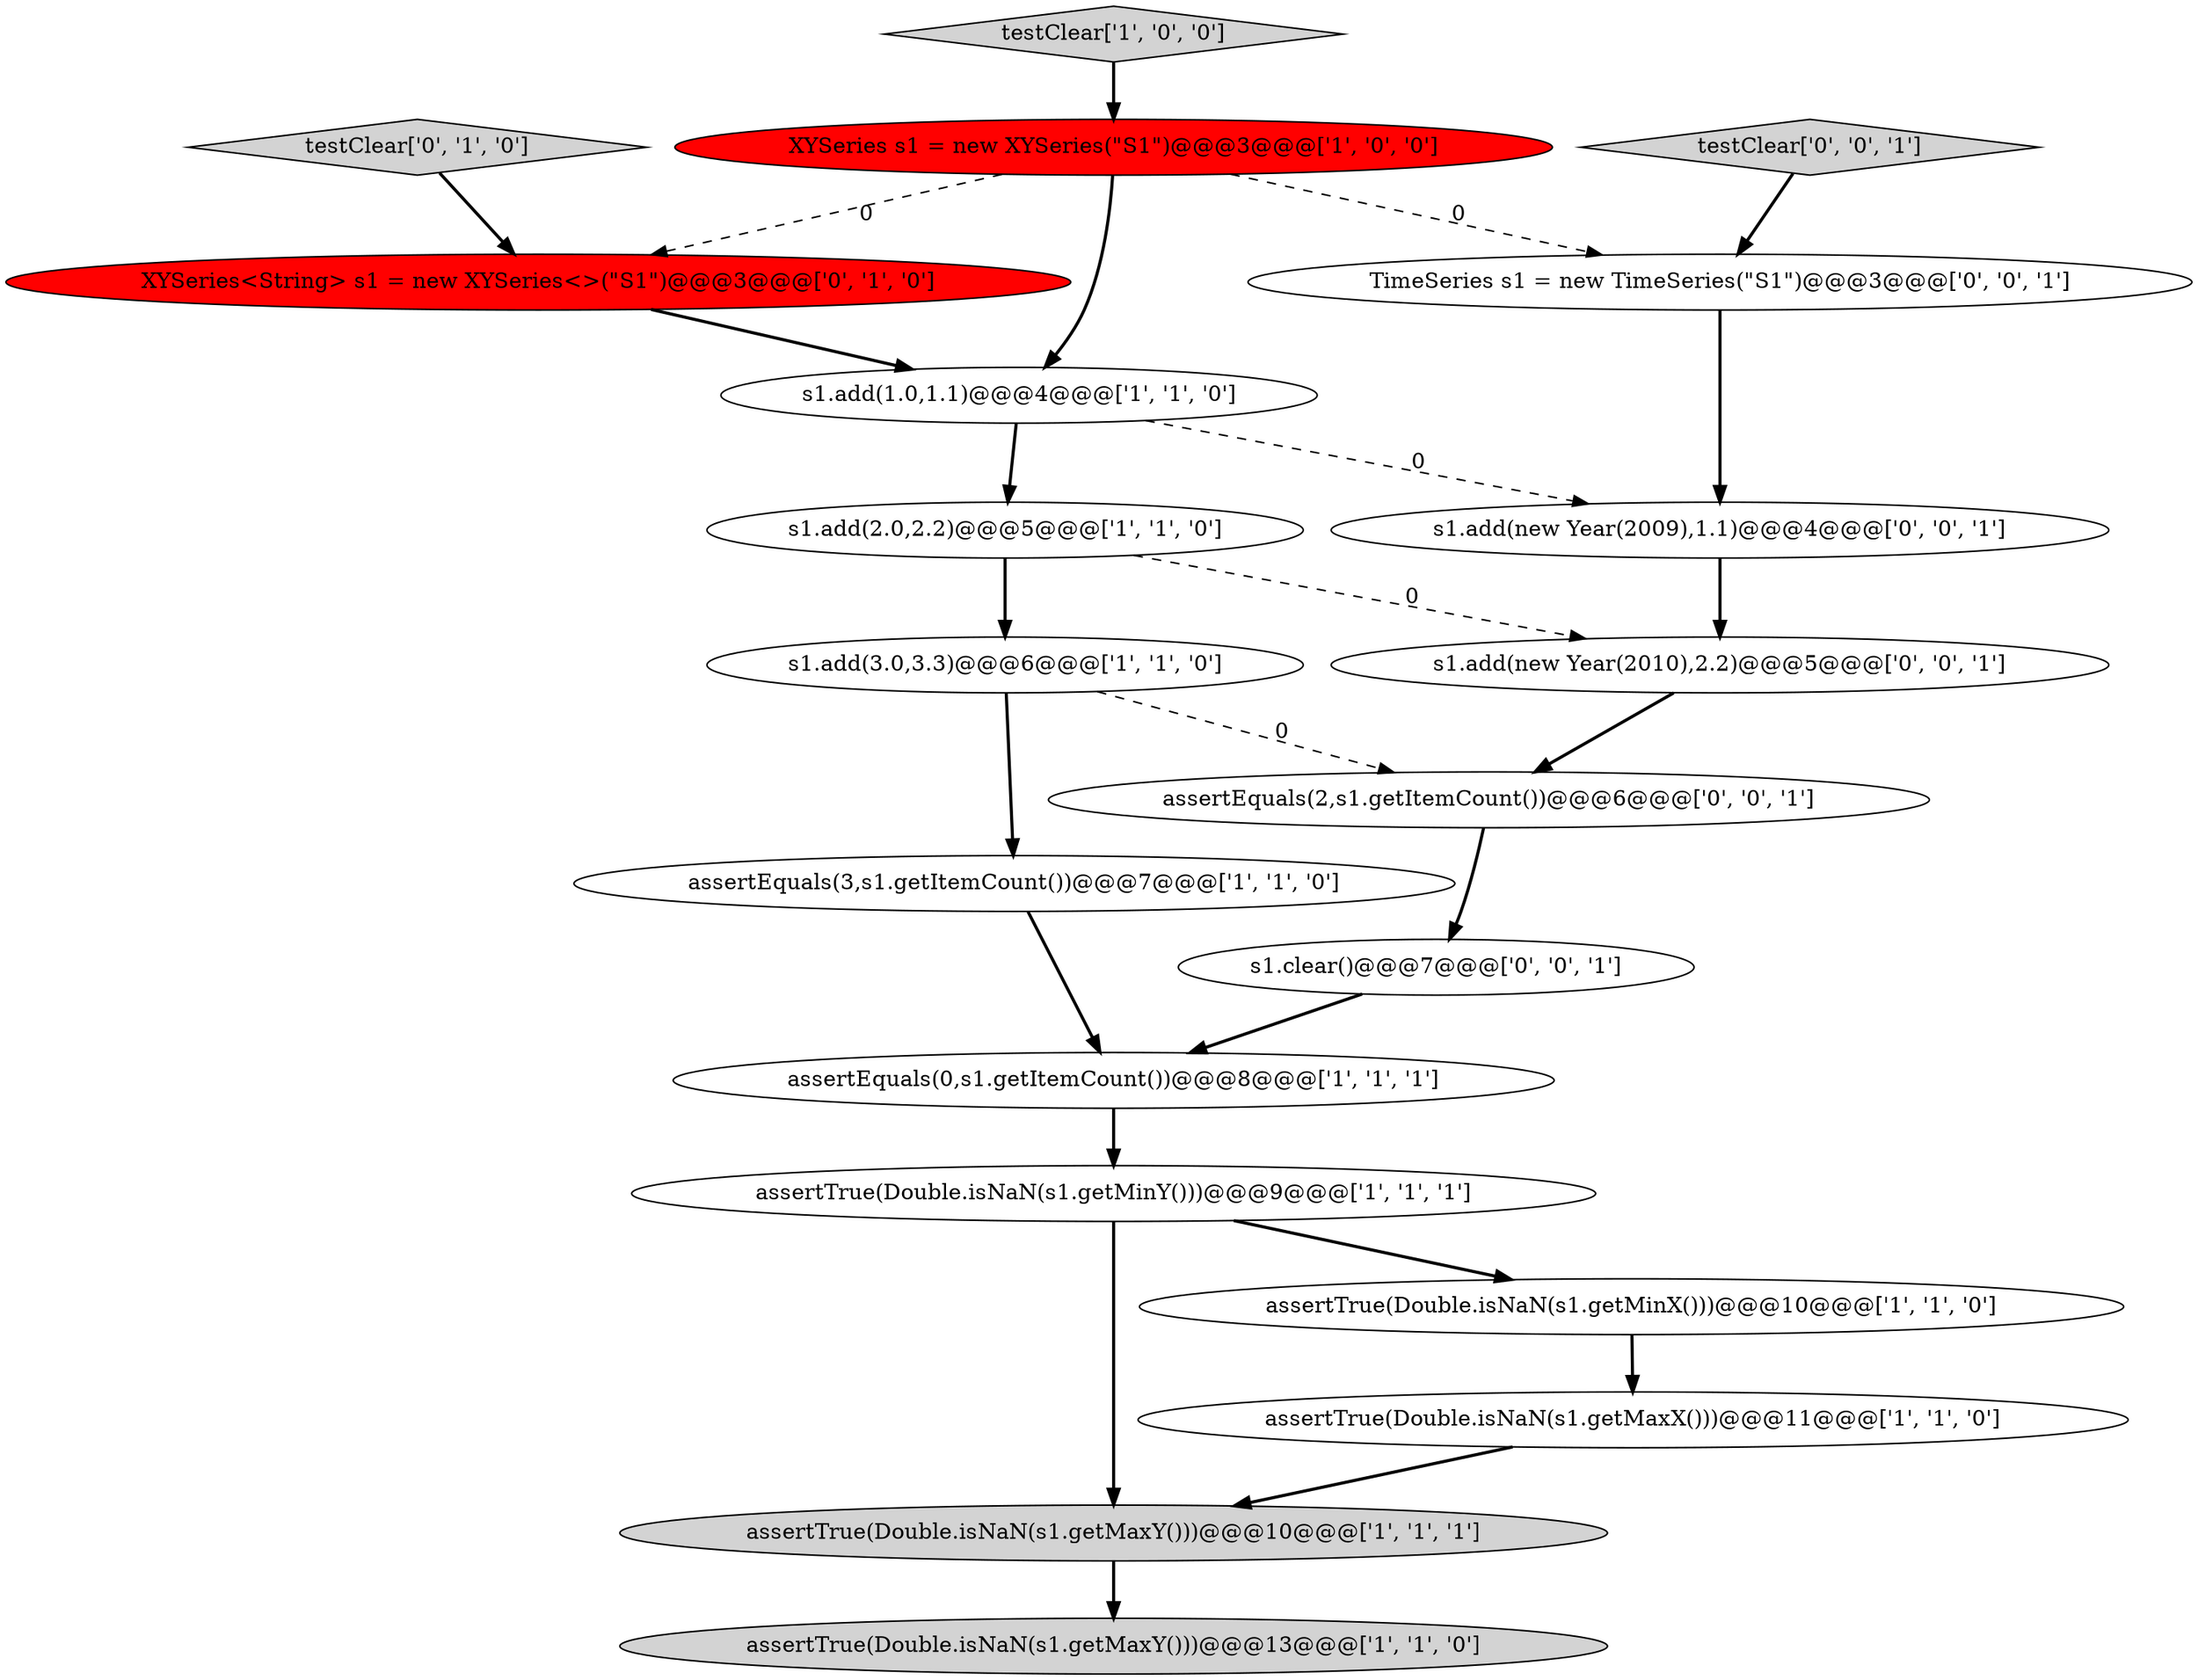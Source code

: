 digraph {
8 [style = filled, label = "assertEquals(0,s1.getItemCount())@@@8@@@['1', '1', '1']", fillcolor = white, shape = ellipse image = "AAA0AAABBB1BBB"];
7 [style = filled, label = "s1.add(3.0,3.3)@@@6@@@['1', '1', '0']", fillcolor = white, shape = ellipse image = "AAA0AAABBB1BBB"];
9 [style = filled, label = "assertTrue(Double.isNaN(s1.getMaxY()))@@@13@@@['1', '1', '0']", fillcolor = lightgray, shape = ellipse image = "AAA0AAABBB1BBB"];
14 [style = filled, label = "s1.add(new Year(2010),2.2)@@@5@@@['0', '0', '1']", fillcolor = white, shape = ellipse image = "AAA0AAABBB3BBB"];
1 [style = filled, label = "assertTrue(Double.isNaN(s1.getMaxY()))@@@10@@@['1', '1', '1']", fillcolor = lightgray, shape = ellipse image = "AAA0AAABBB1BBB"];
17 [style = filled, label = "TimeSeries s1 = new TimeSeries(\"S1\")@@@3@@@['0', '0', '1']", fillcolor = white, shape = ellipse image = "AAA0AAABBB3BBB"];
5 [style = filled, label = "testClear['1', '0', '0']", fillcolor = lightgray, shape = diamond image = "AAA0AAABBB1BBB"];
16 [style = filled, label = "testClear['0', '0', '1']", fillcolor = lightgray, shape = diamond image = "AAA0AAABBB3BBB"];
11 [style = filled, label = "assertTrue(Double.isNaN(s1.getMinY()))@@@9@@@['1', '1', '1']", fillcolor = white, shape = ellipse image = "AAA0AAABBB1BBB"];
6 [style = filled, label = "assertTrue(Double.isNaN(s1.getMaxX()))@@@11@@@['1', '1', '0']", fillcolor = white, shape = ellipse image = "AAA0AAABBB1BBB"];
4 [style = filled, label = "s1.add(1.0,1.1)@@@4@@@['1', '1', '0']", fillcolor = white, shape = ellipse image = "AAA0AAABBB1BBB"];
10 [style = filled, label = "assertTrue(Double.isNaN(s1.getMinX()))@@@10@@@['1', '1', '0']", fillcolor = white, shape = ellipse image = "AAA0AAABBB1BBB"];
12 [style = filled, label = "XYSeries<String> s1 = new XYSeries<>(\"S1\")@@@3@@@['0', '1', '0']", fillcolor = red, shape = ellipse image = "AAA1AAABBB2BBB"];
19 [style = filled, label = "s1.clear()@@@7@@@['0', '0', '1']", fillcolor = white, shape = ellipse image = "AAA0AAABBB3BBB"];
3 [style = filled, label = "assertEquals(3,s1.getItemCount())@@@7@@@['1', '1', '0']", fillcolor = white, shape = ellipse image = "AAA0AAABBB1BBB"];
0 [style = filled, label = "XYSeries s1 = new XYSeries(\"S1\")@@@3@@@['1', '0', '0']", fillcolor = red, shape = ellipse image = "AAA1AAABBB1BBB"];
18 [style = filled, label = "s1.add(new Year(2009),1.1)@@@4@@@['0', '0', '1']", fillcolor = white, shape = ellipse image = "AAA0AAABBB3BBB"];
15 [style = filled, label = "assertEquals(2,s1.getItemCount())@@@6@@@['0', '0', '1']", fillcolor = white, shape = ellipse image = "AAA0AAABBB3BBB"];
2 [style = filled, label = "s1.add(2.0,2.2)@@@5@@@['1', '1', '0']", fillcolor = white, shape = ellipse image = "AAA0AAABBB1BBB"];
13 [style = filled, label = "testClear['0', '1', '0']", fillcolor = lightgray, shape = diamond image = "AAA0AAABBB2BBB"];
4->18 [style = dashed, label="0"];
11->1 [style = bold, label=""];
4->2 [style = bold, label=""];
16->17 [style = bold, label=""];
0->12 [style = dashed, label="0"];
15->19 [style = bold, label=""];
0->17 [style = dashed, label="0"];
10->6 [style = bold, label=""];
19->8 [style = bold, label=""];
7->3 [style = bold, label=""];
1->9 [style = bold, label=""];
6->1 [style = bold, label=""];
13->12 [style = bold, label=""];
2->14 [style = dashed, label="0"];
5->0 [style = bold, label=""];
12->4 [style = bold, label=""];
0->4 [style = bold, label=""];
11->10 [style = bold, label=""];
3->8 [style = bold, label=""];
7->15 [style = dashed, label="0"];
14->15 [style = bold, label=""];
2->7 [style = bold, label=""];
8->11 [style = bold, label=""];
18->14 [style = bold, label=""];
17->18 [style = bold, label=""];
}
